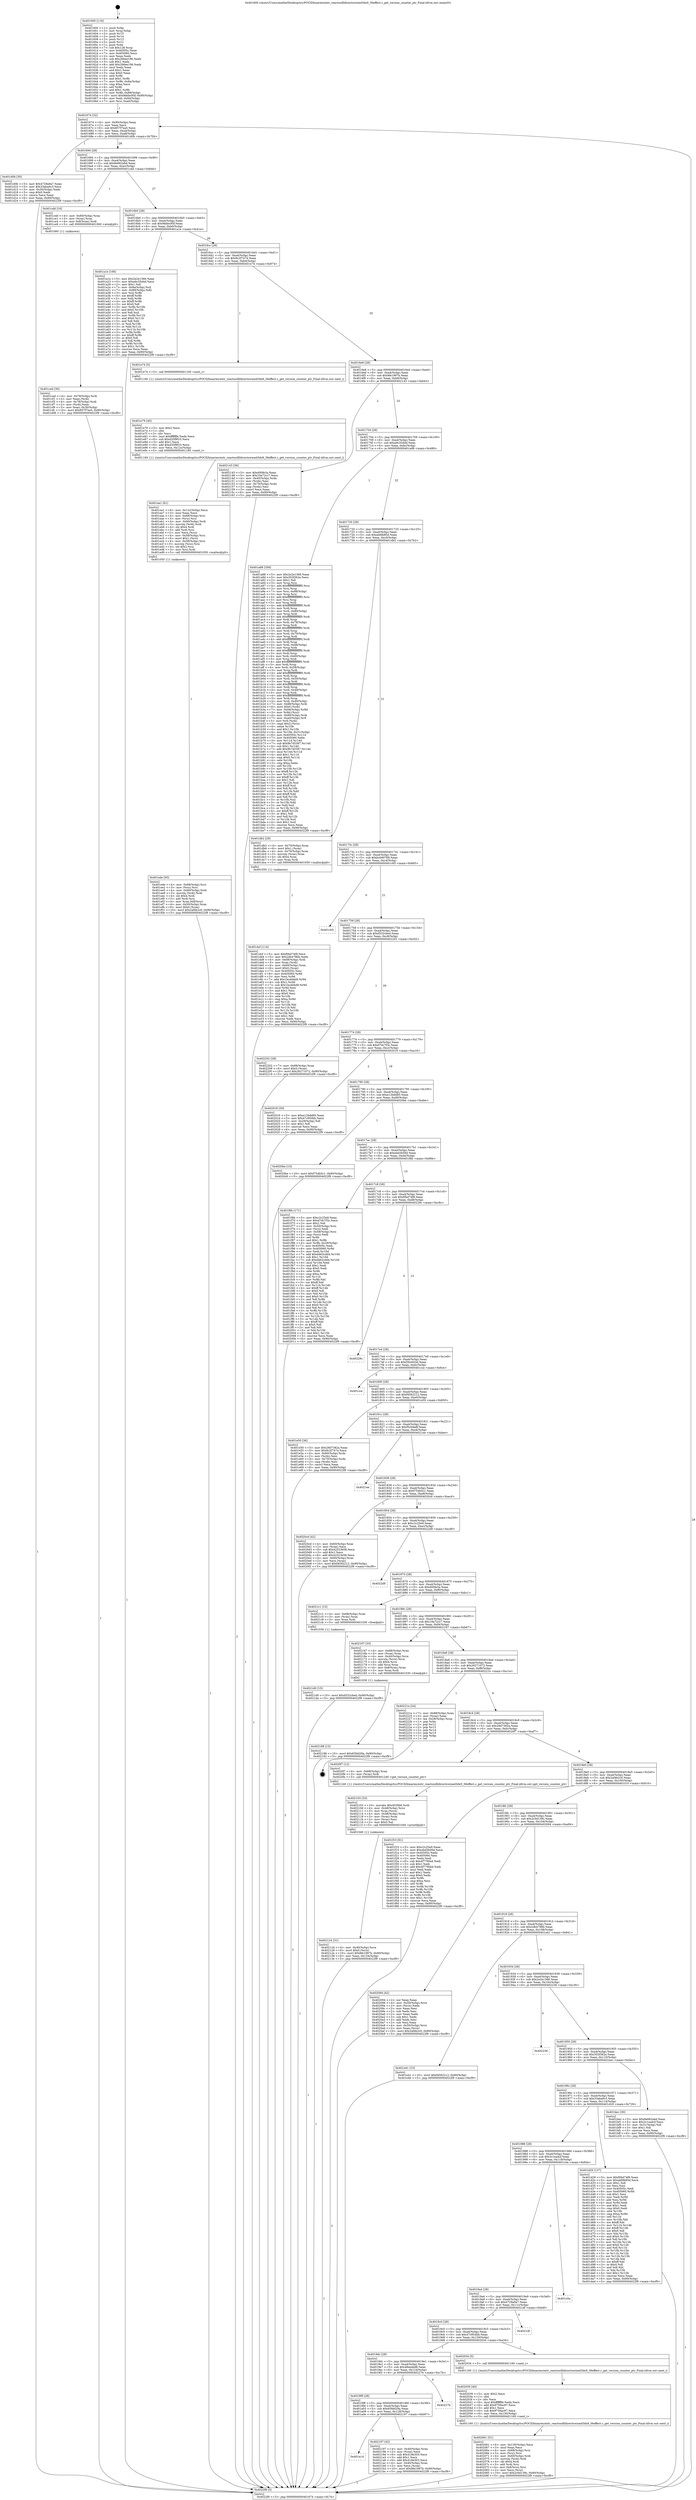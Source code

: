 digraph "0x401600" {
  label = "0x401600 (/mnt/c/Users/mathe/Desktop/tcc/POCII/binaries/extr_reactosdlldirectxwined3dx9_36effect.c_get_version_counter_ptr_Final-ollvm.out::main(0))"
  labelloc = "t"
  node[shape=record]

  Entry [label="",width=0.3,height=0.3,shape=circle,fillcolor=black,style=filled]
  "0x401674" [label="{
     0x401674 [32]\l
     | [instrs]\l
     &nbsp;&nbsp;0x401674 \<+6\>: mov -0x90(%rbp),%eax\l
     &nbsp;&nbsp;0x40167a \<+2\>: mov %eax,%ecx\l
     &nbsp;&nbsp;0x40167c \<+6\>: sub $0x857f7ea5,%ecx\l
     &nbsp;&nbsp;0x401682 \<+6\>: mov %eax,-0xa4(%rbp)\l
     &nbsp;&nbsp;0x401688 \<+6\>: mov %ecx,-0xa8(%rbp)\l
     &nbsp;&nbsp;0x40168e \<+6\>: je 0000000000401d0b \<main+0x70b\>\l
  }"]
  "0x401d0b" [label="{
     0x401d0b [30]\l
     | [instrs]\l
     &nbsp;&nbsp;0x401d0b \<+5\>: mov $0x4729a9a7,%eax\l
     &nbsp;&nbsp;0x401d10 \<+5\>: mov $0x33aba0c3,%ecx\l
     &nbsp;&nbsp;0x401d15 \<+3\>: mov -0x30(%rbp),%edx\l
     &nbsp;&nbsp;0x401d18 \<+3\>: cmp $0x0,%edx\l
     &nbsp;&nbsp;0x401d1b \<+3\>: cmove %ecx,%eax\l
     &nbsp;&nbsp;0x401d1e \<+6\>: mov %eax,-0x90(%rbp)\l
     &nbsp;&nbsp;0x401d24 \<+5\>: jmp 00000000004022f9 \<main+0xcf9\>\l
  }"]
  "0x401694" [label="{
     0x401694 [28]\l
     | [instrs]\l
     &nbsp;&nbsp;0x401694 \<+5\>: jmp 0000000000401699 \<main+0x99\>\l
     &nbsp;&nbsp;0x401699 \<+6\>: mov -0xa4(%rbp),%eax\l
     &nbsp;&nbsp;0x40169f \<+5\>: sub $0x8e662abd,%eax\l
     &nbsp;&nbsp;0x4016a4 \<+6\>: mov %eax,-0xac(%rbp)\l
     &nbsp;&nbsp;0x4016aa \<+6\>: je 0000000000401cdd \<main+0x6dd\>\l
  }"]
  Exit [label="",width=0.3,height=0.3,shape=circle,fillcolor=black,style=filled,peripheries=2]
  "0x401cdd" [label="{
     0x401cdd [16]\l
     | [instrs]\l
     &nbsp;&nbsp;0x401cdd \<+4\>: mov -0x80(%rbp),%rax\l
     &nbsp;&nbsp;0x401ce1 \<+3\>: mov (%rax),%rax\l
     &nbsp;&nbsp;0x401ce4 \<+4\>: mov 0x8(%rax),%rdi\l
     &nbsp;&nbsp;0x401ce8 \<+5\>: call 0000000000401060 \<atoi@plt\>\l
     | [calls]\l
     &nbsp;&nbsp;0x401060 \{1\} (unknown)\l
  }"]
  "0x4016b0" [label="{
     0x4016b0 [28]\l
     | [instrs]\l
     &nbsp;&nbsp;0x4016b0 \<+5\>: jmp 00000000004016b5 \<main+0xb5\>\l
     &nbsp;&nbsp;0x4016b5 \<+6\>: mov -0xa4(%rbp),%eax\l
     &nbsp;&nbsp;0x4016bb \<+5\>: sub $0x9bbbc95f,%eax\l
     &nbsp;&nbsp;0x4016c0 \<+6\>: mov %eax,-0xb0(%rbp)\l
     &nbsp;&nbsp;0x4016c6 \<+6\>: je 0000000000401a1e \<main+0x41e\>\l
  }"]
  "0x4021d0" [label="{
     0x4021d0 [15]\l
     | [instrs]\l
     &nbsp;&nbsp;0x4021d0 \<+10\>: movl $0xd532cbe4,-0x90(%rbp)\l
     &nbsp;&nbsp;0x4021da \<+5\>: jmp 00000000004022f9 \<main+0xcf9\>\l
  }"]
  "0x401a1e" [label="{
     0x401a1e [106]\l
     | [instrs]\l
     &nbsp;&nbsp;0x401a1e \<+5\>: mov $0x2e2e1366,%eax\l
     &nbsp;&nbsp;0x401a23 \<+5\>: mov $0xa9c35d4d,%ecx\l
     &nbsp;&nbsp;0x401a28 \<+2\>: mov $0x1,%dl\l
     &nbsp;&nbsp;0x401a2a \<+7\>: mov -0x8a(%rbp),%sil\l
     &nbsp;&nbsp;0x401a31 \<+7\>: mov -0x89(%rbp),%dil\l
     &nbsp;&nbsp;0x401a38 \<+3\>: mov %sil,%r8b\l
     &nbsp;&nbsp;0x401a3b \<+4\>: xor $0xff,%r8b\l
     &nbsp;&nbsp;0x401a3f \<+3\>: mov %dil,%r9b\l
     &nbsp;&nbsp;0x401a42 \<+4\>: xor $0xff,%r9b\l
     &nbsp;&nbsp;0x401a46 \<+3\>: xor $0x0,%dl\l
     &nbsp;&nbsp;0x401a49 \<+3\>: mov %r8b,%r10b\l
     &nbsp;&nbsp;0x401a4c \<+4\>: and $0x0,%r10b\l
     &nbsp;&nbsp;0x401a50 \<+3\>: and %dl,%sil\l
     &nbsp;&nbsp;0x401a53 \<+3\>: mov %r9b,%r11b\l
     &nbsp;&nbsp;0x401a56 \<+4\>: and $0x0,%r11b\l
     &nbsp;&nbsp;0x401a5a \<+3\>: and %dl,%dil\l
     &nbsp;&nbsp;0x401a5d \<+3\>: or %sil,%r10b\l
     &nbsp;&nbsp;0x401a60 \<+3\>: or %dil,%r11b\l
     &nbsp;&nbsp;0x401a63 \<+3\>: xor %r11b,%r10b\l
     &nbsp;&nbsp;0x401a66 \<+3\>: or %r9b,%r8b\l
     &nbsp;&nbsp;0x401a69 \<+4\>: xor $0xff,%r8b\l
     &nbsp;&nbsp;0x401a6d \<+3\>: or $0x0,%dl\l
     &nbsp;&nbsp;0x401a70 \<+3\>: and %dl,%r8b\l
     &nbsp;&nbsp;0x401a73 \<+3\>: or %r8b,%r10b\l
     &nbsp;&nbsp;0x401a76 \<+4\>: test $0x1,%r10b\l
     &nbsp;&nbsp;0x401a7a \<+3\>: cmovne %ecx,%eax\l
     &nbsp;&nbsp;0x401a7d \<+6\>: mov %eax,-0x90(%rbp)\l
     &nbsp;&nbsp;0x401a83 \<+5\>: jmp 00000000004022f9 \<main+0xcf9\>\l
  }"]
  "0x4016cc" [label="{
     0x4016cc [28]\l
     | [instrs]\l
     &nbsp;&nbsp;0x4016cc \<+5\>: jmp 00000000004016d1 \<main+0xd1\>\l
     &nbsp;&nbsp;0x4016d1 \<+6\>: mov -0xa4(%rbp),%eax\l
     &nbsp;&nbsp;0x4016d7 \<+5\>: sub $0x9c2f7474,%eax\l
     &nbsp;&nbsp;0x4016dc \<+6\>: mov %eax,-0xb4(%rbp)\l
     &nbsp;&nbsp;0x4016e2 \<+6\>: je 0000000000401e74 \<main+0x874\>\l
  }"]
  "0x4022f9" [label="{
     0x4022f9 [5]\l
     | [instrs]\l
     &nbsp;&nbsp;0x4022f9 \<+5\>: jmp 0000000000401674 \<main+0x74\>\l
  }"]
  "0x401600" [label="{
     0x401600 [116]\l
     | [instrs]\l
     &nbsp;&nbsp;0x401600 \<+1\>: push %rbp\l
     &nbsp;&nbsp;0x401601 \<+3\>: mov %rsp,%rbp\l
     &nbsp;&nbsp;0x401604 \<+2\>: push %r15\l
     &nbsp;&nbsp;0x401606 \<+2\>: push %r14\l
     &nbsp;&nbsp;0x401608 \<+2\>: push %r13\l
     &nbsp;&nbsp;0x40160a \<+2\>: push %r12\l
     &nbsp;&nbsp;0x40160c \<+1\>: push %rbx\l
     &nbsp;&nbsp;0x40160d \<+7\>: sub $0x128,%rsp\l
     &nbsp;&nbsp;0x401614 \<+7\>: mov 0x40505c,%eax\l
     &nbsp;&nbsp;0x40161b \<+7\>: mov 0x405060,%ecx\l
     &nbsp;&nbsp;0x401622 \<+2\>: mov %eax,%edx\l
     &nbsp;&nbsp;0x401624 \<+6\>: sub $0x266ee196,%edx\l
     &nbsp;&nbsp;0x40162a \<+3\>: sub $0x1,%edx\l
     &nbsp;&nbsp;0x40162d \<+6\>: add $0x266ee196,%edx\l
     &nbsp;&nbsp;0x401633 \<+3\>: imul %edx,%eax\l
     &nbsp;&nbsp;0x401636 \<+3\>: and $0x1,%eax\l
     &nbsp;&nbsp;0x401639 \<+3\>: cmp $0x0,%eax\l
     &nbsp;&nbsp;0x40163c \<+4\>: sete %r8b\l
     &nbsp;&nbsp;0x401640 \<+4\>: and $0x1,%r8b\l
     &nbsp;&nbsp;0x401644 \<+7\>: mov %r8b,-0x8a(%rbp)\l
     &nbsp;&nbsp;0x40164b \<+3\>: cmp $0xa,%ecx\l
     &nbsp;&nbsp;0x40164e \<+4\>: setl %r8b\l
     &nbsp;&nbsp;0x401652 \<+4\>: and $0x1,%r8b\l
     &nbsp;&nbsp;0x401656 \<+7\>: mov %r8b,-0x89(%rbp)\l
     &nbsp;&nbsp;0x40165d \<+10\>: movl $0x9bbbc95f,-0x90(%rbp)\l
     &nbsp;&nbsp;0x401667 \<+6\>: mov %edi,-0x94(%rbp)\l
     &nbsp;&nbsp;0x40166d \<+7\>: mov %rsi,-0xa0(%rbp)\l
  }"]
  "0x401a14" [label="{
     0x401a14\l
  }", style=dashed]
  "0x401e74" [label="{
     0x401e74 [5]\l
     | [instrs]\l
     &nbsp;&nbsp;0x401e74 \<+5\>: call 0000000000401160 \<next_i\>\l
     | [calls]\l
     &nbsp;&nbsp;0x401160 \{1\} (/mnt/c/Users/mathe/Desktop/tcc/POCII/binaries/extr_reactosdlldirectxwined3dx9_36effect.c_get_version_counter_ptr_Final-ollvm.out::next_i)\l
  }"]
  "0x4016e8" [label="{
     0x4016e8 [28]\l
     | [instrs]\l
     &nbsp;&nbsp;0x4016e8 \<+5\>: jmp 00000000004016ed \<main+0xed\>\l
     &nbsp;&nbsp;0x4016ed \<+6\>: mov -0xa4(%rbp),%eax\l
     &nbsp;&nbsp;0x4016f3 \<+5\>: sub $0x9fe1997b,%eax\l
     &nbsp;&nbsp;0x4016f8 \<+6\>: mov %eax,-0xb8(%rbp)\l
     &nbsp;&nbsp;0x4016fe \<+6\>: je 0000000000402143 \<main+0xb43\>\l
  }"]
  "0x402197" [label="{
     0x402197 [42]\l
     | [instrs]\l
     &nbsp;&nbsp;0x402197 \<+4\>: mov -0x40(%rbp),%rax\l
     &nbsp;&nbsp;0x40219b \<+2\>: mov (%rax),%ecx\l
     &nbsp;&nbsp;0x40219d \<+6\>: sub $0x418e303,%ecx\l
     &nbsp;&nbsp;0x4021a3 \<+3\>: add $0x1,%ecx\l
     &nbsp;&nbsp;0x4021a6 \<+6\>: add $0x418e303,%ecx\l
     &nbsp;&nbsp;0x4021ac \<+4\>: mov -0x40(%rbp),%rax\l
     &nbsp;&nbsp;0x4021b0 \<+2\>: mov %ecx,(%rax)\l
     &nbsp;&nbsp;0x4021b2 \<+10\>: movl $0x9fe1997b,-0x90(%rbp)\l
     &nbsp;&nbsp;0x4021bc \<+5\>: jmp 00000000004022f9 \<main+0xcf9\>\l
  }"]
  "0x402143" [label="{
     0x402143 [36]\l
     | [instrs]\l
     &nbsp;&nbsp;0x402143 \<+5\>: mov $0xd00fe3a,%eax\l
     &nbsp;&nbsp;0x402148 \<+5\>: mov $0x19a72cc7,%ecx\l
     &nbsp;&nbsp;0x40214d \<+4\>: mov -0x40(%rbp),%rdx\l
     &nbsp;&nbsp;0x402151 \<+2\>: mov (%rdx),%esi\l
     &nbsp;&nbsp;0x402153 \<+4\>: mov -0x70(%rbp),%rdx\l
     &nbsp;&nbsp;0x402157 \<+2\>: cmp (%rdx),%esi\l
     &nbsp;&nbsp;0x402159 \<+3\>: cmovl %ecx,%eax\l
     &nbsp;&nbsp;0x40215c \<+6\>: mov %eax,-0x90(%rbp)\l
     &nbsp;&nbsp;0x402162 \<+5\>: jmp 00000000004022f9 \<main+0xcf9\>\l
  }"]
  "0x401704" [label="{
     0x401704 [28]\l
     | [instrs]\l
     &nbsp;&nbsp;0x401704 \<+5\>: jmp 0000000000401709 \<main+0x109\>\l
     &nbsp;&nbsp;0x401709 \<+6\>: mov -0xa4(%rbp),%eax\l
     &nbsp;&nbsp;0x40170f \<+5\>: sub $0xa9c35d4d,%eax\l
     &nbsp;&nbsp;0x401714 \<+6\>: mov %eax,-0xbc(%rbp)\l
     &nbsp;&nbsp;0x40171a \<+6\>: je 0000000000401a88 \<main+0x488\>\l
  }"]
  "0x4019f8" [label="{
     0x4019f8 [28]\l
     | [instrs]\l
     &nbsp;&nbsp;0x4019f8 \<+5\>: jmp 00000000004019fd \<main+0x3fd\>\l
     &nbsp;&nbsp;0x4019fd \<+6\>: mov -0xa4(%rbp),%eax\l
     &nbsp;&nbsp;0x401a03 \<+5\>: sub $0x65fdd29a,%eax\l
     &nbsp;&nbsp;0x401a08 \<+6\>: mov %eax,-0x128(%rbp)\l
     &nbsp;&nbsp;0x401a0e \<+6\>: je 0000000000402197 \<main+0xb97\>\l
  }"]
  "0x401a88" [label="{
     0x401a88 [356]\l
     | [instrs]\l
     &nbsp;&nbsp;0x401a88 \<+5\>: mov $0x2e2e1366,%eax\l
     &nbsp;&nbsp;0x401a8d \<+5\>: mov $0x302f362e,%ecx\l
     &nbsp;&nbsp;0x401a92 \<+2\>: mov $0x1,%dl\l
     &nbsp;&nbsp;0x401a94 \<+3\>: mov %rsp,%rsi\l
     &nbsp;&nbsp;0x401a97 \<+4\>: add $0xfffffffffffffff0,%rsi\l
     &nbsp;&nbsp;0x401a9b \<+3\>: mov %rsi,%rsp\l
     &nbsp;&nbsp;0x401a9e \<+7\>: mov %rsi,-0x88(%rbp)\l
     &nbsp;&nbsp;0x401aa5 \<+3\>: mov %rsp,%rsi\l
     &nbsp;&nbsp;0x401aa8 \<+4\>: add $0xfffffffffffffff0,%rsi\l
     &nbsp;&nbsp;0x401aac \<+3\>: mov %rsi,%rsp\l
     &nbsp;&nbsp;0x401aaf \<+3\>: mov %rsp,%rdi\l
     &nbsp;&nbsp;0x401ab2 \<+4\>: add $0xfffffffffffffff0,%rdi\l
     &nbsp;&nbsp;0x401ab6 \<+3\>: mov %rdi,%rsp\l
     &nbsp;&nbsp;0x401ab9 \<+4\>: mov %rdi,-0x80(%rbp)\l
     &nbsp;&nbsp;0x401abd \<+3\>: mov %rsp,%rdi\l
     &nbsp;&nbsp;0x401ac0 \<+4\>: add $0xfffffffffffffff0,%rdi\l
     &nbsp;&nbsp;0x401ac4 \<+3\>: mov %rdi,%rsp\l
     &nbsp;&nbsp;0x401ac7 \<+4\>: mov %rdi,-0x78(%rbp)\l
     &nbsp;&nbsp;0x401acb \<+3\>: mov %rsp,%rdi\l
     &nbsp;&nbsp;0x401ace \<+4\>: add $0xfffffffffffffff0,%rdi\l
     &nbsp;&nbsp;0x401ad2 \<+3\>: mov %rdi,%rsp\l
     &nbsp;&nbsp;0x401ad5 \<+4\>: mov %rdi,-0x70(%rbp)\l
     &nbsp;&nbsp;0x401ad9 \<+3\>: mov %rsp,%rdi\l
     &nbsp;&nbsp;0x401adc \<+4\>: add $0xfffffffffffffff0,%rdi\l
     &nbsp;&nbsp;0x401ae0 \<+3\>: mov %rdi,%rsp\l
     &nbsp;&nbsp;0x401ae3 \<+4\>: mov %rdi,-0x68(%rbp)\l
     &nbsp;&nbsp;0x401ae7 \<+3\>: mov %rsp,%rdi\l
     &nbsp;&nbsp;0x401aea \<+4\>: add $0xfffffffffffffff0,%rdi\l
     &nbsp;&nbsp;0x401aee \<+3\>: mov %rdi,%rsp\l
     &nbsp;&nbsp;0x401af1 \<+4\>: mov %rdi,-0x60(%rbp)\l
     &nbsp;&nbsp;0x401af5 \<+3\>: mov %rsp,%rdi\l
     &nbsp;&nbsp;0x401af8 \<+4\>: add $0xfffffffffffffff0,%rdi\l
     &nbsp;&nbsp;0x401afc \<+3\>: mov %rdi,%rsp\l
     &nbsp;&nbsp;0x401aff \<+4\>: mov %rdi,-0x58(%rbp)\l
     &nbsp;&nbsp;0x401b03 \<+3\>: mov %rsp,%rdi\l
     &nbsp;&nbsp;0x401b06 \<+4\>: add $0xfffffffffffffff0,%rdi\l
     &nbsp;&nbsp;0x401b0a \<+3\>: mov %rdi,%rsp\l
     &nbsp;&nbsp;0x401b0d \<+4\>: mov %rdi,-0x50(%rbp)\l
     &nbsp;&nbsp;0x401b11 \<+3\>: mov %rsp,%rdi\l
     &nbsp;&nbsp;0x401b14 \<+4\>: add $0xfffffffffffffff0,%rdi\l
     &nbsp;&nbsp;0x401b18 \<+3\>: mov %rdi,%rsp\l
     &nbsp;&nbsp;0x401b1b \<+4\>: mov %rdi,-0x48(%rbp)\l
     &nbsp;&nbsp;0x401b1f \<+3\>: mov %rsp,%rdi\l
     &nbsp;&nbsp;0x401b22 \<+4\>: add $0xfffffffffffffff0,%rdi\l
     &nbsp;&nbsp;0x401b26 \<+3\>: mov %rdi,%rsp\l
     &nbsp;&nbsp;0x401b29 \<+4\>: mov %rdi,-0x40(%rbp)\l
     &nbsp;&nbsp;0x401b2d \<+7\>: mov -0x88(%rbp),%rdi\l
     &nbsp;&nbsp;0x401b34 \<+6\>: movl $0x0,(%rdi)\l
     &nbsp;&nbsp;0x401b3a \<+7\>: mov -0x94(%rbp),%r8d\l
     &nbsp;&nbsp;0x401b41 \<+3\>: mov %r8d,(%rsi)\l
     &nbsp;&nbsp;0x401b44 \<+4\>: mov -0x80(%rbp),%rdi\l
     &nbsp;&nbsp;0x401b48 \<+7\>: mov -0xa0(%rbp),%r9\l
     &nbsp;&nbsp;0x401b4f \<+3\>: mov %r9,(%rdi)\l
     &nbsp;&nbsp;0x401b52 \<+3\>: cmpl $0x2,(%rsi)\l
     &nbsp;&nbsp;0x401b55 \<+4\>: setne %r10b\l
     &nbsp;&nbsp;0x401b59 \<+4\>: and $0x1,%r10b\l
     &nbsp;&nbsp;0x401b5d \<+4\>: mov %r10b,-0x31(%rbp)\l
     &nbsp;&nbsp;0x401b61 \<+8\>: mov 0x40505c,%r11d\l
     &nbsp;&nbsp;0x401b69 \<+7\>: mov 0x405060,%ebx\l
     &nbsp;&nbsp;0x401b70 \<+3\>: mov %r11d,%r14d\l
     &nbsp;&nbsp;0x401b73 \<+7\>: sub $0x9b7d5387,%r14d\l
     &nbsp;&nbsp;0x401b7a \<+4\>: sub $0x1,%r14d\l
     &nbsp;&nbsp;0x401b7e \<+7\>: add $0x9b7d5387,%r14d\l
     &nbsp;&nbsp;0x401b85 \<+4\>: imul %r14d,%r11d\l
     &nbsp;&nbsp;0x401b89 \<+4\>: and $0x1,%r11d\l
     &nbsp;&nbsp;0x401b8d \<+4\>: cmp $0x0,%r11d\l
     &nbsp;&nbsp;0x401b91 \<+4\>: sete %r10b\l
     &nbsp;&nbsp;0x401b95 \<+3\>: cmp $0xa,%ebx\l
     &nbsp;&nbsp;0x401b98 \<+4\>: setl %r15b\l
     &nbsp;&nbsp;0x401b9c \<+3\>: mov %r10b,%r12b\l
     &nbsp;&nbsp;0x401b9f \<+4\>: xor $0xff,%r12b\l
     &nbsp;&nbsp;0x401ba3 \<+3\>: mov %r15b,%r13b\l
     &nbsp;&nbsp;0x401ba6 \<+4\>: xor $0xff,%r13b\l
     &nbsp;&nbsp;0x401baa \<+3\>: xor $0x1,%dl\l
     &nbsp;&nbsp;0x401bad \<+3\>: mov %r12b,%sil\l
     &nbsp;&nbsp;0x401bb0 \<+4\>: and $0xff,%sil\l
     &nbsp;&nbsp;0x401bb4 \<+3\>: and %dl,%r10b\l
     &nbsp;&nbsp;0x401bb7 \<+3\>: mov %r13b,%dil\l
     &nbsp;&nbsp;0x401bba \<+4\>: and $0xff,%dil\l
     &nbsp;&nbsp;0x401bbe \<+3\>: and %dl,%r15b\l
     &nbsp;&nbsp;0x401bc1 \<+3\>: or %r10b,%sil\l
     &nbsp;&nbsp;0x401bc4 \<+3\>: or %r15b,%dil\l
     &nbsp;&nbsp;0x401bc7 \<+3\>: xor %dil,%sil\l
     &nbsp;&nbsp;0x401bca \<+3\>: or %r13b,%r12b\l
     &nbsp;&nbsp;0x401bcd \<+4\>: xor $0xff,%r12b\l
     &nbsp;&nbsp;0x401bd1 \<+3\>: or $0x1,%dl\l
     &nbsp;&nbsp;0x401bd4 \<+3\>: and %dl,%r12b\l
     &nbsp;&nbsp;0x401bd7 \<+3\>: or %r12b,%sil\l
     &nbsp;&nbsp;0x401bda \<+4\>: test $0x1,%sil\l
     &nbsp;&nbsp;0x401bde \<+3\>: cmovne %ecx,%eax\l
     &nbsp;&nbsp;0x401be1 \<+6\>: mov %eax,-0x90(%rbp)\l
     &nbsp;&nbsp;0x401be7 \<+5\>: jmp 00000000004022f9 \<main+0xcf9\>\l
  }"]
  "0x401720" [label="{
     0x401720 [28]\l
     | [instrs]\l
     &nbsp;&nbsp;0x401720 \<+5\>: jmp 0000000000401725 \<main+0x125\>\l
     &nbsp;&nbsp;0x401725 \<+6\>: mov -0xa4(%rbp),%eax\l
     &nbsp;&nbsp;0x40172b \<+5\>: sub $0xabfdb85d,%eax\l
     &nbsp;&nbsp;0x401730 \<+6\>: mov %eax,-0xc0(%rbp)\l
     &nbsp;&nbsp;0x401736 \<+6\>: je 0000000000401db2 \<main+0x7b2\>\l
  }"]
  "0x40227b" [label="{
     0x40227b\l
  }", style=dashed]
  "0x402188" [label="{
     0x402188 [15]\l
     | [instrs]\l
     &nbsp;&nbsp;0x402188 \<+10\>: movl $0x65fdd29a,-0x90(%rbp)\l
     &nbsp;&nbsp;0x402192 \<+5\>: jmp 00000000004022f9 \<main+0xcf9\>\l
  }"]
  "0x401db2" [label="{
     0x401db2 [29]\l
     | [instrs]\l
     &nbsp;&nbsp;0x401db2 \<+4\>: mov -0x70(%rbp),%rax\l
     &nbsp;&nbsp;0x401db6 \<+6\>: movl $0x1,(%rax)\l
     &nbsp;&nbsp;0x401dbc \<+4\>: mov -0x70(%rbp),%rax\l
     &nbsp;&nbsp;0x401dc0 \<+3\>: movslq (%rax),%rax\l
     &nbsp;&nbsp;0x401dc3 \<+4\>: shl $0x4,%rax\l
     &nbsp;&nbsp;0x401dc7 \<+3\>: mov %rax,%rdi\l
     &nbsp;&nbsp;0x401dca \<+5\>: call 0000000000401050 \<malloc@plt\>\l
     | [calls]\l
     &nbsp;&nbsp;0x401050 \{1\} (unknown)\l
  }"]
  "0x40173c" [label="{
     0x40173c [28]\l
     | [instrs]\l
     &nbsp;&nbsp;0x40173c \<+5\>: jmp 0000000000401741 \<main+0x141\>\l
     &nbsp;&nbsp;0x401741 \<+6\>: mov -0xa4(%rbp),%eax\l
     &nbsp;&nbsp;0x401747 \<+5\>: sub $0xbcb90768,%eax\l
     &nbsp;&nbsp;0x40174c \<+6\>: mov %eax,-0xc4(%rbp)\l
     &nbsp;&nbsp;0x401752 \<+6\>: je 0000000000401c65 \<main+0x665\>\l
  }"]
  "0x402124" [label="{
     0x402124 [31]\l
     | [instrs]\l
     &nbsp;&nbsp;0x402124 \<+4\>: mov -0x40(%rbp),%rcx\l
     &nbsp;&nbsp;0x402128 \<+6\>: movl $0x0,(%rcx)\l
     &nbsp;&nbsp;0x40212e \<+10\>: movl $0x9fe1997b,-0x90(%rbp)\l
     &nbsp;&nbsp;0x402138 \<+6\>: mov %eax,-0x134(%rbp)\l
     &nbsp;&nbsp;0x40213e \<+5\>: jmp 00000000004022f9 \<main+0xcf9\>\l
  }"]
  "0x401c65" [label="{
     0x401c65\l
  }", style=dashed]
  "0x401758" [label="{
     0x401758 [28]\l
     | [instrs]\l
     &nbsp;&nbsp;0x401758 \<+5\>: jmp 000000000040175d \<main+0x15d\>\l
     &nbsp;&nbsp;0x40175d \<+6\>: mov -0xa4(%rbp),%eax\l
     &nbsp;&nbsp;0x401763 \<+5\>: sub $0xd532cbe4,%eax\l
     &nbsp;&nbsp;0x401768 \<+6\>: mov %eax,-0xc8(%rbp)\l
     &nbsp;&nbsp;0x40176e \<+6\>: je 0000000000402202 \<main+0xc02\>\l
  }"]
  "0x402103" [label="{
     0x402103 [33]\l
     | [instrs]\l
     &nbsp;&nbsp;0x402103 \<+10\>: movabs $0x4030b6,%rdi\l
     &nbsp;&nbsp;0x40210d \<+4\>: mov -0x48(%rbp),%rcx\l
     &nbsp;&nbsp;0x402111 \<+3\>: mov %rax,(%rcx)\l
     &nbsp;&nbsp;0x402114 \<+4\>: mov -0x48(%rbp),%rax\l
     &nbsp;&nbsp;0x402118 \<+3\>: mov (%rax),%rax\l
     &nbsp;&nbsp;0x40211b \<+2\>: mov (%rax),%esi\l
     &nbsp;&nbsp;0x40211d \<+2\>: mov $0x0,%al\l
     &nbsp;&nbsp;0x40211f \<+5\>: call 0000000000401040 \<printf@plt\>\l
     | [calls]\l
     &nbsp;&nbsp;0x401040 \{1\} (unknown)\l
  }"]
  "0x402202" [label="{
     0x402202 [28]\l
     | [instrs]\l
     &nbsp;&nbsp;0x402202 \<+7\>: mov -0x88(%rbp),%rax\l
     &nbsp;&nbsp;0x402209 \<+6\>: movl $0x0,(%rax)\l
     &nbsp;&nbsp;0x40220f \<+10\>: movl $0x26271072,-0x90(%rbp)\l
     &nbsp;&nbsp;0x402219 \<+5\>: jmp 00000000004022f9 \<main+0xcf9\>\l
  }"]
  "0x401774" [label="{
     0x401774 [28]\l
     | [instrs]\l
     &nbsp;&nbsp;0x401774 \<+5\>: jmp 0000000000401779 \<main+0x179\>\l
     &nbsp;&nbsp;0x401779 \<+6\>: mov -0xa4(%rbp),%eax\l
     &nbsp;&nbsp;0x40177f \<+5\>: sub $0xd7dc7f3c,%eax\l
     &nbsp;&nbsp;0x401784 \<+6\>: mov %eax,-0xcc(%rbp)\l
     &nbsp;&nbsp;0x40178a \<+6\>: je 0000000000402016 \<main+0xa16\>\l
  }"]
  "0x402061" [label="{
     0x402061 [51]\l
     | [instrs]\l
     &nbsp;&nbsp;0x402061 \<+6\>: mov -0x130(%rbp),%ecx\l
     &nbsp;&nbsp;0x402067 \<+3\>: imul %eax,%ecx\l
     &nbsp;&nbsp;0x40206a \<+4\>: mov -0x68(%rbp),%rsi\l
     &nbsp;&nbsp;0x40206e \<+3\>: mov (%rsi),%rsi\l
     &nbsp;&nbsp;0x402071 \<+4\>: mov -0x60(%rbp),%rdi\l
     &nbsp;&nbsp;0x402075 \<+3\>: movslq (%rdi),%rdi\l
     &nbsp;&nbsp;0x402078 \<+4\>: shl $0x4,%rdi\l
     &nbsp;&nbsp;0x40207c \<+3\>: add %rdi,%rsi\l
     &nbsp;&nbsp;0x40207f \<+4\>: mov 0x8(%rsi),%rsi\l
     &nbsp;&nbsp;0x402083 \<+2\>: mov %ecx,(%rsi)\l
     &nbsp;&nbsp;0x402085 \<+10\>: movl $0x2c0d139c,-0x90(%rbp)\l
     &nbsp;&nbsp;0x40208f \<+5\>: jmp 00000000004022f9 \<main+0xcf9\>\l
  }"]
  "0x402016" [label="{
     0x402016 [30]\l
     | [instrs]\l
     &nbsp;&nbsp;0x402016 \<+5\>: mov $0xe12bdd85,%eax\l
     &nbsp;&nbsp;0x40201b \<+5\>: mov $0x47c954bb,%ecx\l
     &nbsp;&nbsp;0x402020 \<+3\>: mov -0x29(%rbp),%dl\l
     &nbsp;&nbsp;0x402023 \<+3\>: test $0x1,%dl\l
     &nbsp;&nbsp;0x402026 \<+3\>: cmovne %ecx,%eax\l
     &nbsp;&nbsp;0x402029 \<+6\>: mov %eax,-0x90(%rbp)\l
     &nbsp;&nbsp;0x40202f \<+5\>: jmp 00000000004022f9 \<main+0xcf9\>\l
  }"]
  "0x401790" [label="{
     0x401790 [28]\l
     | [instrs]\l
     &nbsp;&nbsp;0x401790 \<+5\>: jmp 0000000000401795 \<main+0x195\>\l
     &nbsp;&nbsp;0x401795 \<+6\>: mov -0xa4(%rbp),%eax\l
     &nbsp;&nbsp;0x40179b \<+5\>: sub $0xe12bdd85,%eax\l
     &nbsp;&nbsp;0x4017a0 \<+6\>: mov %eax,-0xd0(%rbp)\l
     &nbsp;&nbsp;0x4017a6 \<+6\>: je 00000000004020be \<main+0xabe\>\l
  }"]
  "0x402039" [label="{
     0x402039 [40]\l
     | [instrs]\l
     &nbsp;&nbsp;0x402039 \<+5\>: mov $0x2,%ecx\l
     &nbsp;&nbsp;0x40203e \<+1\>: cltd\l
     &nbsp;&nbsp;0x40203f \<+2\>: idiv %ecx\l
     &nbsp;&nbsp;0x402041 \<+6\>: imul $0xfffffffe,%edx,%ecx\l
     &nbsp;&nbsp;0x402047 \<+6\>: add $0x9759ac97,%ecx\l
     &nbsp;&nbsp;0x40204d \<+3\>: add $0x1,%ecx\l
     &nbsp;&nbsp;0x402050 \<+6\>: sub $0x9759ac97,%ecx\l
     &nbsp;&nbsp;0x402056 \<+6\>: mov %ecx,-0x130(%rbp)\l
     &nbsp;&nbsp;0x40205c \<+5\>: call 0000000000401160 \<next_i\>\l
     | [calls]\l
     &nbsp;&nbsp;0x401160 \{1\} (/mnt/c/Users/mathe/Desktop/tcc/POCII/binaries/extr_reactosdlldirectxwined3dx9_36effect.c_get_version_counter_ptr_Final-ollvm.out::next_i)\l
  }"]
  "0x4020be" [label="{
     0x4020be [15]\l
     | [instrs]\l
     &nbsp;&nbsp;0x4020be \<+10\>: movl $0xf754b5c1,-0x90(%rbp)\l
     &nbsp;&nbsp;0x4020c8 \<+5\>: jmp 00000000004022f9 \<main+0xcf9\>\l
  }"]
  "0x4017ac" [label="{
     0x4017ac [28]\l
     | [instrs]\l
     &nbsp;&nbsp;0x4017ac \<+5\>: jmp 00000000004017b1 \<main+0x1b1\>\l
     &nbsp;&nbsp;0x4017b1 \<+6\>: mov -0xa4(%rbp),%eax\l
     &nbsp;&nbsp;0x4017b7 \<+5\>: sub $0xebd3b56d,%eax\l
     &nbsp;&nbsp;0x4017bc \<+6\>: mov %eax,-0xd4(%rbp)\l
     &nbsp;&nbsp;0x4017c2 \<+6\>: je 0000000000401f6b \<main+0x96b\>\l
  }"]
  "0x4019dc" [label="{
     0x4019dc [28]\l
     | [instrs]\l
     &nbsp;&nbsp;0x4019dc \<+5\>: jmp 00000000004019e1 \<main+0x3e1\>\l
     &nbsp;&nbsp;0x4019e1 \<+6\>: mov -0xa4(%rbp),%eax\l
     &nbsp;&nbsp;0x4019e7 \<+5\>: sub $0x48eeded8,%eax\l
     &nbsp;&nbsp;0x4019ec \<+6\>: mov %eax,-0x124(%rbp)\l
     &nbsp;&nbsp;0x4019f2 \<+6\>: je 000000000040227b \<main+0xc7b\>\l
  }"]
  "0x401f6b" [label="{
     0x401f6b [171]\l
     | [instrs]\l
     &nbsp;&nbsp;0x401f6b \<+5\>: mov $0xc2c25e9,%eax\l
     &nbsp;&nbsp;0x401f70 \<+5\>: mov $0xd7dc7f3c,%ecx\l
     &nbsp;&nbsp;0x401f75 \<+2\>: mov $0x1,%dl\l
     &nbsp;&nbsp;0x401f77 \<+4\>: mov -0x50(%rbp),%rsi\l
     &nbsp;&nbsp;0x401f7b \<+2\>: mov (%rsi),%edi\l
     &nbsp;&nbsp;0x401f7d \<+4\>: mov -0x58(%rbp),%rsi\l
     &nbsp;&nbsp;0x401f81 \<+2\>: cmp (%rsi),%edi\l
     &nbsp;&nbsp;0x401f83 \<+4\>: setl %r8b\l
     &nbsp;&nbsp;0x401f87 \<+4\>: and $0x1,%r8b\l
     &nbsp;&nbsp;0x401f8b \<+4\>: mov %r8b,-0x29(%rbp)\l
     &nbsp;&nbsp;0x401f8f \<+7\>: mov 0x40505c,%edi\l
     &nbsp;&nbsp;0x401f96 \<+8\>: mov 0x405060,%r9d\l
     &nbsp;&nbsp;0x401f9e \<+3\>: mov %edi,%r10d\l
     &nbsp;&nbsp;0x401fa1 \<+7\>: add $0xd462cdd4,%r10d\l
     &nbsp;&nbsp;0x401fa8 \<+4\>: sub $0x1,%r10d\l
     &nbsp;&nbsp;0x401fac \<+7\>: sub $0xd462cdd4,%r10d\l
     &nbsp;&nbsp;0x401fb3 \<+4\>: imul %r10d,%edi\l
     &nbsp;&nbsp;0x401fb7 \<+3\>: and $0x1,%edi\l
     &nbsp;&nbsp;0x401fba \<+3\>: cmp $0x0,%edi\l
     &nbsp;&nbsp;0x401fbd \<+4\>: sete %r8b\l
     &nbsp;&nbsp;0x401fc1 \<+4\>: cmp $0xa,%r9d\l
     &nbsp;&nbsp;0x401fc5 \<+4\>: setl %r11b\l
     &nbsp;&nbsp;0x401fc9 \<+3\>: mov %r8b,%bl\l
     &nbsp;&nbsp;0x401fcc \<+3\>: xor $0xff,%bl\l
     &nbsp;&nbsp;0x401fcf \<+3\>: mov %r11b,%r14b\l
     &nbsp;&nbsp;0x401fd2 \<+4\>: xor $0xff,%r14b\l
     &nbsp;&nbsp;0x401fd6 \<+3\>: xor $0x0,%dl\l
     &nbsp;&nbsp;0x401fd9 \<+3\>: mov %bl,%r15b\l
     &nbsp;&nbsp;0x401fdc \<+4\>: and $0x0,%r15b\l
     &nbsp;&nbsp;0x401fe0 \<+3\>: and %dl,%r8b\l
     &nbsp;&nbsp;0x401fe3 \<+3\>: mov %r14b,%r12b\l
     &nbsp;&nbsp;0x401fe6 \<+4\>: and $0x0,%r12b\l
     &nbsp;&nbsp;0x401fea \<+3\>: and %dl,%r11b\l
     &nbsp;&nbsp;0x401fed \<+3\>: or %r8b,%r15b\l
     &nbsp;&nbsp;0x401ff0 \<+3\>: or %r11b,%r12b\l
     &nbsp;&nbsp;0x401ff3 \<+3\>: xor %r12b,%r15b\l
     &nbsp;&nbsp;0x401ff6 \<+3\>: or %r14b,%bl\l
     &nbsp;&nbsp;0x401ff9 \<+3\>: xor $0xff,%bl\l
     &nbsp;&nbsp;0x401ffc \<+3\>: or $0x0,%dl\l
     &nbsp;&nbsp;0x401fff \<+2\>: and %dl,%bl\l
     &nbsp;&nbsp;0x402001 \<+3\>: or %bl,%r15b\l
     &nbsp;&nbsp;0x402004 \<+4\>: test $0x1,%r15b\l
     &nbsp;&nbsp;0x402008 \<+3\>: cmovne %ecx,%eax\l
     &nbsp;&nbsp;0x40200b \<+6\>: mov %eax,-0x90(%rbp)\l
     &nbsp;&nbsp;0x402011 \<+5\>: jmp 00000000004022f9 \<main+0xcf9\>\l
  }"]
  "0x4017c8" [label="{
     0x4017c8 [28]\l
     | [instrs]\l
     &nbsp;&nbsp;0x4017c8 \<+5\>: jmp 00000000004017cd \<main+0x1cd\>\l
     &nbsp;&nbsp;0x4017cd \<+6\>: mov -0xa4(%rbp),%eax\l
     &nbsp;&nbsp;0x4017d3 \<+5\>: sub $0xf0bd74f9,%eax\l
     &nbsp;&nbsp;0x4017d8 \<+6\>: mov %eax,-0xd8(%rbp)\l
     &nbsp;&nbsp;0x4017de \<+6\>: je 000000000040229c \<main+0xc9c\>\l
  }"]
  "0x402034" [label="{
     0x402034 [5]\l
     | [instrs]\l
     &nbsp;&nbsp;0x402034 \<+5\>: call 0000000000401160 \<next_i\>\l
     | [calls]\l
     &nbsp;&nbsp;0x401160 \{1\} (/mnt/c/Users/mathe/Desktop/tcc/POCII/binaries/extr_reactosdlldirectxwined3dx9_36effect.c_get_version_counter_ptr_Final-ollvm.out::next_i)\l
  }"]
  "0x40229c" [label="{
     0x40229c\l
  }", style=dashed]
  "0x4017e4" [label="{
     0x4017e4 [28]\l
     | [instrs]\l
     &nbsp;&nbsp;0x4017e4 \<+5\>: jmp 00000000004017e9 \<main+0x1e9\>\l
     &nbsp;&nbsp;0x4017e9 \<+6\>: mov -0xa4(%rbp),%eax\l
     &nbsp;&nbsp;0x4017ef \<+5\>: sub $0xf2bc643d,%eax\l
     &nbsp;&nbsp;0x4017f4 \<+6\>: mov %eax,-0xdc(%rbp)\l
     &nbsp;&nbsp;0x4017fa \<+6\>: je 0000000000401cce \<main+0x6ce\>\l
  }"]
  "0x4019c0" [label="{
     0x4019c0 [28]\l
     | [instrs]\l
     &nbsp;&nbsp;0x4019c0 \<+5\>: jmp 00000000004019c5 \<main+0x3c5\>\l
     &nbsp;&nbsp;0x4019c5 \<+6\>: mov -0xa4(%rbp),%eax\l
     &nbsp;&nbsp;0x4019cb \<+5\>: sub $0x47c954bb,%eax\l
     &nbsp;&nbsp;0x4019d0 \<+6\>: mov %eax,-0x120(%rbp)\l
     &nbsp;&nbsp;0x4019d6 \<+6\>: je 0000000000402034 \<main+0xa34\>\l
  }"]
  "0x401cce" [label="{
     0x401cce\l
  }", style=dashed]
  "0x401800" [label="{
     0x401800 [28]\l
     | [instrs]\l
     &nbsp;&nbsp;0x401800 \<+5\>: jmp 0000000000401805 \<main+0x205\>\l
     &nbsp;&nbsp;0x401805 \<+6\>: mov -0xa4(%rbp),%eax\l
     &nbsp;&nbsp;0x40180b \<+5\>: sub $0xf4592212,%eax\l
     &nbsp;&nbsp;0x401810 \<+6\>: mov %eax,-0xe0(%rbp)\l
     &nbsp;&nbsp;0x401816 \<+6\>: je 0000000000401e50 \<main+0x850\>\l
  }"]
  "0x4021df" [label="{
     0x4021df\l
  }", style=dashed]
  "0x401e50" [label="{
     0x401e50 [36]\l
     | [instrs]\l
     &nbsp;&nbsp;0x401e50 \<+5\>: mov $0x28d7382a,%eax\l
     &nbsp;&nbsp;0x401e55 \<+5\>: mov $0x9c2f7474,%ecx\l
     &nbsp;&nbsp;0x401e5a \<+4\>: mov -0x60(%rbp),%rdx\l
     &nbsp;&nbsp;0x401e5e \<+2\>: mov (%rdx),%esi\l
     &nbsp;&nbsp;0x401e60 \<+4\>: mov -0x70(%rbp),%rdx\l
     &nbsp;&nbsp;0x401e64 \<+2\>: cmp (%rdx),%esi\l
     &nbsp;&nbsp;0x401e66 \<+3\>: cmovl %ecx,%eax\l
     &nbsp;&nbsp;0x401e69 \<+6\>: mov %eax,-0x90(%rbp)\l
     &nbsp;&nbsp;0x401e6f \<+5\>: jmp 00000000004022f9 \<main+0xcf9\>\l
  }"]
  "0x40181c" [label="{
     0x40181c [28]\l
     | [instrs]\l
     &nbsp;&nbsp;0x40181c \<+5\>: jmp 0000000000401821 \<main+0x221\>\l
     &nbsp;&nbsp;0x401821 \<+6\>: mov -0xa4(%rbp),%eax\l
     &nbsp;&nbsp;0x401827 \<+5\>: sub $0xf5cb9a8f,%eax\l
     &nbsp;&nbsp;0x40182c \<+6\>: mov %eax,-0xe4(%rbp)\l
     &nbsp;&nbsp;0x401832 \<+6\>: je 00000000004021ee \<main+0xbee\>\l
  }"]
  "0x4019a4" [label="{
     0x4019a4 [28]\l
     | [instrs]\l
     &nbsp;&nbsp;0x4019a4 \<+5\>: jmp 00000000004019a9 \<main+0x3a9\>\l
     &nbsp;&nbsp;0x4019a9 \<+6\>: mov -0xa4(%rbp),%eax\l
     &nbsp;&nbsp;0x4019af \<+5\>: sub $0x4729a9a7,%eax\l
     &nbsp;&nbsp;0x4019b4 \<+6\>: mov %eax,-0x11c(%rbp)\l
     &nbsp;&nbsp;0x4019ba \<+6\>: je 00000000004021df \<main+0xbdf\>\l
  }"]
  "0x4021ee" [label="{
     0x4021ee\l
  }", style=dashed]
  "0x401838" [label="{
     0x401838 [28]\l
     | [instrs]\l
     &nbsp;&nbsp;0x401838 \<+5\>: jmp 000000000040183d \<main+0x23d\>\l
     &nbsp;&nbsp;0x40183d \<+6\>: mov -0xa4(%rbp),%eax\l
     &nbsp;&nbsp;0x401843 \<+5\>: sub $0xf754b5c1,%eax\l
     &nbsp;&nbsp;0x401848 \<+6\>: mov %eax,-0xe8(%rbp)\l
     &nbsp;&nbsp;0x40184e \<+6\>: je 00000000004020cd \<main+0xacd\>\l
  }"]
  "0x401c0a" [label="{
     0x401c0a\l
  }", style=dashed]
  "0x4020cd" [label="{
     0x4020cd [42]\l
     | [instrs]\l
     &nbsp;&nbsp;0x4020cd \<+4\>: mov -0x60(%rbp),%rax\l
     &nbsp;&nbsp;0x4020d1 \<+2\>: mov (%rax),%ecx\l
     &nbsp;&nbsp;0x4020d3 \<+6\>: sub $0x42523e58,%ecx\l
     &nbsp;&nbsp;0x4020d9 \<+3\>: add $0x1,%ecx\l
     &nbsp;&nbsp;0x4020dc \<+6\>: add $0x42523e58,%ecx\l
     &nbsp;&nbsp;0x4020e2 \<+4\>: mov -0x60(%rbp),%rax\l
     &nbsp;&nbsp;0x4020e6 \<+2\>: mov %ecx,(%rax)\l
     &nbsp;&nbsp;0x4020e8 \<+10\>: movl $0xf4592212,-0x90(%rbp)\l
     &nbsp;&nbsp;0x4020f2 \<+5\>: jmp 00000000004022f9 \<main+0xcf9\>\l
  }"]
  "0x401854" [label="{
     0x401854 [28]\l
     | [instrs]\l
     &nbsp;&nbsp;0x401854 \<+5\>: jmp 0000000000401859 \<main+0x259\>\l
     &nbsp;&nbsp;0x401859 \<+6\>: mov -0xa4(%rbp),%eax\l
     &nbsp;&nbsp;0x40185f \<+5\>: sub $0xc2c25e9,%eax\l
     &nbsp;&nbsp;0x401864 \<+6\>: mov %eax,-0xec(%rbp)\l
     &nbsp;&nbsp;0x40186a \<+6\>: je 00000000004022d9 \<main+0xcd9\>\l
  }"]
  "0x401ede" [label="{
     0x401ede [50]\l
     | [instrs]\l
     &nbsp;&nbsp;0x401ede \<+4\>: mov -0x68(%rbp),%rsi\l
     &nbsp;&nbsp;0x401ee2 \<+3\>: mov (%rsi),%rsi\l
     &nbsp;&nbsp;0x401ee5 \<+4\>: mov -0x60(%rbp),%rdi\l
     &nbsp;&nbsp;0x401ee9 \<+3\>: movslq (%rdi),%rdi\l
     &nbsp;&nbsp;0x401eec \<+4\>: shl $0x4,%rdi\l
     &nbsp;&nbsp;0x401ef0 \<+3\>: add %rdi,%rsi\l
     &nbsp;&nbsp;0x401ef3 \<+4\>: mov %rax,0x8(%rsi)\l
     &nbsp;&nbsp;0x401ef7 \<+4\>: mov -0x50(%rbp),%rax\l
     &nbsp;&nbsp;0x401efb \<+6\>: movl $0x0,(%rax)\l
     &nbsp;&nbsp;0x401f01 \<+10\>: movl $0x2af4b2c0,-0x90(%rbp)\l
     &nbsp;&nbsp;0x401f0b \<+5\>: jmp 00000000004022f9 \<main+0xcf9\>\l
  }"]
  "0x4022d9" [label="{
     0x4022d9\l
  }", style=dashed]
  "0x401870" [label="{
     0x401870 [28]\l
     | [instrs]\l
     &nbsp;&nbsp;0x401870 \<+5\>: jmp 0000000000401875 \<main+0x275\>\l
     &nbsp;&nbsp;0x401875 \<+6\>: mov -0xa4(%rbp),%eax\l
     &nbsp;&nbsp;0x40187b \<+5\>: sub $0xd00fe3a,%eax\l
     &nbsp;&nbsp;0x401880 \<+6\>: mov %eax,-0xf0(%rbp)\l
     &nbsp;&nbsp;0x401886 \<+6\>: je 00000000004021c1 \<main+0xbc1\>\l
  }"]
  "0x401ea1" [label="{
     0x401ea1 [61]\l
     | [instrs]\l
     &nbsp;&nbsp;0x401ea1 \<+6\>: mov -0x12c(%rbp),%ecx\l
     &nbsp;&nbsp;0x401ea7 \<+3\>: imul %eax,%ecx\l
     &nbsp;&nbsp;0x401eaa \<+4\>: mov -0x68(%rbp),%rsi\l
     &nbsp;&nbsp;0x401eae \<+3\>: mov (%rsi),%rsi\l
     &nbsp;&nbsp;0x401eb1 \<+4\>: mov -0x60(%rbp),%rdi\l
     &nbsp;&nbsp;0x401eb5 \<+3\>: movslq (%rdi),%rdi\l
     &nbsp;&nbsp;0x401eb8 \<+4\>: shl $0x4,%rdi\l
     &nbsp;&nbsp;0x401ebc \<+3\>: add %rdi,%rsi\l
     &nbsp;&nbsp;0x401ebf \<+2\>: mov %ecx,(%rsi)\l
     &nbsp;&nbsp;0x401ec1 \<+4\>: mov -0x58(%rbp),%rsi\l
     &nbsp;&nbsp;0x401ec5 \<+6\>: movl $0x1,(%rsi)\l
     &nbsp;&nbsp;0x401ecb \<+4\>: mov -0x58(%rbp),%rsi\l
     &nbsp;&nbsp;0x401ecf \<+3\>: movslq (%rsi),%rsi\l
     &nbsp;&nbsp;0x401ed2 \<+4\>: shl $0x2,%rsi\l
     &nbsp;&nbsp;0x401ed6 \<+3\>: mov %rsi,%rdi\l
     &nbsp;&nbsp;0x401ed9 \<+5\>: call 0000000000401050 \<malloc@plt\>\l
     | [calls]\l
     &nbsp;&nbsp;0x401050 \{1\} (unknown)\l
  }"]
  "0x4021c1" [label="{
     0x4021c1 [15]\l
     | [instrs]\l
     &nbsp;&nbsp;0x4021c1 \<+4\>: mov -0x68(%rbp),%rax\l
     &nbsp;&nbsp;0x4021c5 \<+3\>: mov (%rax),%rax\l
     &nbsp;&nbsp;0x4021c8 \<+3\>: mov %rax,%rdi\l
     &nbsp;&nbsp;0x4021cb \<+5\>: call 0000000000401030 \<free@plt\>\l
     | [calls]\l
     &nbsp;&nbsp;0x401030 \{1\} (unknown)\l
  }"]
  "0x40188c" [label="{
     0x40188c [28]\l
     | [instrs]\l
     &nbsp;&nbsp;0x40188c \<+5\>: jmp 0000000000401891 \<main+0x291\>\l
     &nbsp;&nbsp;0x401891 \<+6\>: mov -0xa4(%rbp),%eax\l
     &nbsp;&nbsp;0x401897 \<+5\>: sub $0x19a72cc7,%eax\l
     &nbsp;&nbsp;0x40189c \<+6\>: mov %eax,-0xf4(%rbp)\l
     &nbsp;&nbsp;0x4018a2 \<+6\>: je 0000000000402167 \<main+0xb67\>\l
  }"]
  "0x401e79" [label="{
     0x401e79 [40]\l
     | [instrs]\l
     &nbsp;&nbsp;0x401e79 \<+5\>: mov $0x2,%ecx\l
     &nbsp;&nbsp;0x401e7e \<+1\>: cltd\l
     &nbsp;&nbsp;0x401e7f \<+2\>: idiv %ecx\l
     &nbsp;&nbsp;0x401e81 \<+6\>: imul $0xfffffffe,%edx,%ecx\l
     &nbsp;&nbsp;0x401e87 \<+6\>: sub $0xd35f9f10,%ecx\l
     &nbsp;&nbsp;0x401e8d \<+3\>: add $0x1,%ecx\l
     &nbsp;&nbsp;0x401e90 \<+6\>: add $0xd35f9f10,%ecx\l
     &nbsp;&nbsp;0x401e96 \<+6\>: mov %ecx,-0x12c(%rbp)\l
     &nbsp;&nbsp;0x401e9c \<+5\>: call 0000000000401160 \<next_i\>\l
     | [calls]\l
     &nbsp;&nbsp;0x401160 \{1\} (/mnt/c/Users/mathe/Desktop/tcc/POCII/binaries/extr_reactosdlldirectxwined3dx9_36effect.c_get_version_counter_ptr_Final-ollvm.out::next_i)\l
  }"]
  "0x402167" [label="{
     0x402167 [33]\l
     | [instrs]\l
     &nbsp;&nbsp;0x402167 \<+4\>: mov -0x68(%rbp),%rax\l
     &nbsp;&nbsp;0x40216b \<+3\>: mov (%rax),%rax\l
     &nbsp;&nbsp;0x40216e \<+4\>: mov -0x40(%rbp),%rcx\l
     &nbsp;&nbsp;0x402172 \<+3\>: movslq (%rcx),%rcx\l
     &nbsp;&nbsp;0x402175 \<+4\>: shl $0x4,%rcx\l
     &nbsp;&nbsp;0x402179 \<+3\>: add %rcx,%rax\l
     &nbsp;&nbsp;0x40217c \<+4\>: mov 0x8(%rax),%rax\l
     &nbsp;&nbsp;0x402180 \<+3\>: mov %rax,%rdi\l
     &nbsp;&nbsp;0x402183 \<+5\>: call 0000000000401030 \<free@plt\>\l
     | [calls]\l
     &nbsp;&nbsp;0x401030 \{1\} (unknown)\l
  }"]
  "0x4018a8" [label="{
     0x4018a8 [28]\l
     | [instrs]\l
     &nbsp;&nbsp;0x4018a8 \<+5\>: jmp 00000000004018ad \<main+0x2ad\>\l
     &nbsp;&nbsp;0x4018ad \<+6\>: mov -0xa4(%rbp),%eax\l
     &nbsp;&nbsp;0x4018b3 \<+5\>: sub $0x26271072,%eax\l
     &nbsp;&nbsp;0x4018b8 \<+6\>: mov %eax,-0xf8(%rbp)\l
     &nbsp;&nbsp;0x4018be \<+6\>: je 000000000040221e \<main+0xc1e\>\l
  }"]
  "0x401dcf" [label="{
     0x401dcf [114]\l
     | [instrs]\l
     &nbsp;&nbsp;0x401dcf \<+5\>: mov $0xf0bd74f9,%ecx\l
     &nbsp;&nbsp;0x401dd4 \<+5\>: mov $0x2db4786b,%edx\l
     &nbsp;&nbsp;0x401dd9 \<+4\>: mov -0x68(%rbp),%rdi\l
     &nbsp;&nbsp;0x401ddd \<+3\>: mov %rax,(%rdi)\l
     &nbsp;&nbsp;0x401de0 \<+4\>: mov -0x60(%rbp),%rax\l
     &nbsp;&nbsp;0x401de4 \<+6\>: movl $0x0,(%rax)\l
     &nbsp;&nbsp;0x401dea \<+7\>: mov 0x40505c,%esi\l
     &nbsp;&nbsp;0x401df1 \<+8\>: mov 0x405060,%r8d\l
     &nbsp;&nbsp;0x401df9 \<+3\>: mov %esi,%r9d\l
     &nbsp;&nbsp;0x401dfc \<+7\>: add $0x1bcdd4d9,%r9d\l
     &nbsp;&nbsp;0x401e03 \<+4\>: sub $0x1,%r9d\l
     &nbsp;&nbsp;0x401e07 \<+7\>: sub $0x1bcdd4d9,%r9d\l
     &nbsp;&nbsp;0x401e0e \<+4\>: imul %r9d,%esi\l
     &nbsp;&nbsp;0x401e12 \<+3\>: and $0x1,%esi\l
     &nbsp;&nbsp;0x401e15 \<+3\>: cmp $0x0,%esi\l
     &nbsp;&nbsp;0x401e18 \<+4\>: sete %r10b\l
     &nbsp;&nbsp;0x401e1c \<+4\>: cmp $0xa,%r8d\l
     &nbsp;&nbsp;0x401e20 \<+4\>: setl %r11b\l
     &nbsp;&nbsp;0x401e24 \<+3\>: mov %r10b,%bl\l
     &nbsp;&nbsp;0x401e27 \<+3\>: and %r11b,%bl\l
     &nbsp;&nbsp;0x401e2a \<+3\>: xor %r11b,%r10b\l
     &nbsp;&nbsp;0x401e2d \<+3\>: or %r10b,%bl\l
     &nbsp;&nbsp;0x401e30 \<+3\>: test $0x1,%bl\l
     &nbsp;&nbsp;0x401e33 \<+3\>: cmovne %edx,%ecx\l
     &nbsp;&nbsp;0x401e36 \<+6\>: mov %ecx,-0x90(%rbp)\l
     &nbsp;&nbsp;0x401e3c \<+5\>: jmp 00000000004022f9 \<main+0xcf9\>\l
  }"]
  "0x40221e" [label="{
     0x40221e [24]\l
     | [instrs]\l
     &nbsp;&nbsp;0x40221e \<+7\>: mov -0x88(%rbp),%rax\l
     &nbsp;&nbsp;0x402225 \<+2\>: mov (%rax),%eax\l
     &nbsp;&nbsp;0x402227 \<+4\>: lea -0x28(%rbp),%rsp\l
     &nbsp;&nbsp;0x40222b \<+1\>: pop %rbx\l
     &nbsp;&nbsp;0x40222c \<+2\>: pop %r12\l
     &nbsp;&nbsp;0x40222e \<+2\>: pop %r13\l
     &nbsp;&nbsp;0x402230 \<+2\>: pop %r14\l
     &nbsp;&nbsp;0x402232 \<+2\>: pop %r15\l
     &nbsp;&nbsp;0x402234 \<+1\>: pop %rbp\l
     &nbsp;&nbsp;0x402235 \<+1\>: ret\l
  }"]
  "0x4018c4" [label="{
     0x4018c4 [28]\l
     | [instrs]\l
     &nbsp;&nbsp;0x4018c4 \<+5\>: jmp 00000000004018c9 \<main+0x2c9\>\l
     &nbsp;&nbsp;0x4018c9 \<+6\>: mov -0xa4(%rbp),%eax\l
     &nbsp;&nbsp;0x4018cf \<+5\>: sub $0x28d7382a,%eax\l
     &nbsp;&nbsp;0x4018d4 \<+6\>: mov %eax,-0xfc(%rbp)\l
     &nbsp;&nbsp;0x4018da \<+6\>: je 00000000004020f7 \<main+0xaf7\>\l
  }"]
  "0x401988" [label="{
     0x401988 [28]\l
     | [instrs]\l
     &nbsp;&nbsp;0x401988 \<+5\>: jmp 000000000040198d \<main+0x38d\>\l
     &nbsp;&nbsp;0x40198d \<+6\>: mov -0xa4(%rbp),%eax\l
     &nbsp;&nbsp;0x401993 \<+5\>: sub $0x3c1ea4cf,%eax\l
     &nbsp;&nbsp;0x401998 \<+6\>: mov %eax,-0x118(%rbp)\l
     &nbsp;&nbsp;0x40199e \<+6\>: je 0000000000401c0a \<main+0x60a\>\l
  }"]
  "0x4020f7" [label="{
     0x4020f7 [12]\l
     | [instrs]\l
     &nbsp;&nbsp;0x4020f7 \<+4\>: mov -0x68(%rbp),%rax\l
     &nbsp;&nbsp;0x4020fb \<+3\>: mov (%rax),%rdi\l
     &nbsp;&nbsp;0x4020fe \<+5\>: call 0000000000401240 \<get_version_counter_ptr\>\l
     | [calls]\l
     &nbsp;&nbsp;0x401240 \{1\} (/mnt/c/Users/mathe/Desktop/tcc/POCII/binaries/extr_reactosdlldirectxwined3dx9_36effect.c_get_version_counter_ptr_Final-ollvm.out::get_version_counter_ptr)\l
  }"]
  "0x4018e0" [label="{
     0x4018e0 [28]\l
     | [instrs]\l
     &nbsp;&nbsp;0x4018e0 \<+5\>: jmp 00000000004018e5 \<main+0x2e5\>\l
     &nbsp;&nbsp;0x4018e5 \<+6\>: mov -0xa4(%rbp),%eax\l
     &nbsp;&nbsp;0x4018eb \<+5\>: sub $0x2af4b2c0,%eax\l
     &nbsp;&nbsp;0x4018f0 \<+6\>: mov %eax,-0x100(%rbp)\l
     &nbsp;&nbsp;0x4018f6 \<+6\>: je 0000000000401f10 \<main+0x910\>\l
  }"]
  "0x401d29" [label="{
     0x401d29 [137]\l
     | [instrs]\l
     &nbsp;&nbsp;0x401d29 \<+5\>: mov $0xf0bd74f9,%eax\l
     &nbsp;&nbsp;0x401d2e \<+5\>: mov $0xabfdb85d,%ecx\l
     &nbsp;&nbsp;0x401d33 \<+2\>: mov $0x1,%dl\l
     &nbsp;&nbsp;0x401d35 \<+2\>: xor %esi,%esi\l
     &nbsp;&nbsp;0x401d37 \<+7\>: mov 0x40505c,%edi\l
     &nbsp;&nbsp;0x401d3e \<+8\>: mov 0x405060,%r8d\l
     &nbsp;&nbsp;0x401d46 \<+3\>: sub $0x1,%esi\l
     &nbsp;&nbsp;0x401d49 \<+3\>: mov %edi,%r9d\l
     &nbsp;&nbsp;0x401d4c \<+3\>: add %esi,%r9d\l
     &nbsp;&nbsp;0x401d4f \<+4\>: imul %r9d,%edi\l
     &nbsp;&nbsp;0x401d53 \<+3\>: and $0x1,%edi\l
     &nbsp;&nbsp;0x401d56 \<+3\>: cmp $0x0,%edi\l
     &nbsp;&nbsp;0x401d59 \<+4\>: sete %r10b\l
     &nbsp;&nbsp;0x401d5d \<+4\>: cmp $0xa,%r8d\l
     &nbsp;&nbsp;0x401d61 \<+4\>: setl %r11b\l
     &nbsp;&nbsp;0x401d65 \<+3\>: mov %r10b,%bl\l
     &nbsp;&nbsp;0x401d68 \<+3\>: xor $0xff,%bl\l
     &nbsp;&nbsp;0x401d6b \<+3\>: mov %r11b,%r14b\l
     &nbsp;&nbsp;0x401d6e \<+4\>: xor $0xff,%r14b\l
     &nbsp;&nbsp;0x401d72 \<+3\>: xor $0x0,%dl\l
     &nbsp;&nbsp;0x401d75 \<+3\>: mov %bl,%r15b\l
     &nbsp;&nbsp;0x401d78 \<+4\>: and $0x0,%r15b\l
     &nbsp;&nbsp;0x401d7c \<+3\>: and %dl,%r10b\l
     &nbsp;&nbsp;0x401d7f \<+3\>: mov %r14b,%r12b\l
     &nbsp;&nbsp;0x401d82 \<+4\>: and $0x0,%r12b\l
     &nbsp;&nbsp;0x401d86 \<+3\>: and %dl,%r11b\l
     &nbsp;&nbsp;0x401d89 \<+3\>: or %r10b,%r15b\l
     &nbsp;&nbsp;0x401d8c \<+3\>: or %r11b,%r12b\l
     &nbsp;&nbsp;0x401d8f \<+3\>: xor %r12b,%r15b\l
     &nbsp;&nbsp;0x401d92 \<+3\>: or %r14b,%bl\l
     &nbsp;&nbsp;0x401d95 \<+3\>: xor $0xff,%bl\l
     &nbsp;&nbsp;0x401d98 \<+3\>: or $0x0,%dl\l
     &nbsp;&nbsp;0x401d9b \<+2\>: and %dl,%bl\l
     &nbsp;&nbsp;0x401d9d \<+3\>: or %bl,%r15b\l
     &nbsp;&nbsp;0x401da0 \<+4\>: test $0x1,%r15b\l
     &nbsp;&nbsp;0x401da4 \<+3\>: cmovne %ecx,%eax\l
     &nbsp;&nbsp;0x401da7 \<+6\>: mov %eax,-0x90(%rbp)\l
     &nbsp;&nbsp;0x401dad \<+5\>: jmp 00000000004022f9 \<main+0xcf9\>\l
  }"]
  "0x401f10" [label="{
     0x401f10 [91]\l
     | [instrs]\l
     &nbsp;&nbsp;0x401f10 \<+5\>: mov $0xc2c25e9,%eax\l
     &nbsp;&nbsp;0x401f15 \<+5\>: mov $0xebd3b56d,%ecx\l
     &nbsp;&nbsp;0x401f1a \<+7\>: mov 0x40505c,%edx\l
     &nbsp;&nbsp;0x401f21 \<+7\>: mov 0x405060,%esi\l
     &nbsp;&nbsp;0x401f28 \<+2\>: mov %edx,%edi\l
     &nbsp;&nbsp;0x401f2a \<+6\>: sub $0x4f7790ed,%edi\l
     &nbsp;&nbsp;0x401f30 \<+3\>: sub $0x1,%edi\l
     &nbsp;&nbsp;0x401f33 \<+6\>: add $0x4f7790ed,%edi\l
     &nbsp;&nbsp;0x401f39 \<+3\>: imul %edi,%edx\l
     &nbsp;&nbsp;0x401f3c \<+3\>: and $0x1,%edx\l
     &nbsp;&nbsp;0x401f3f \<+3\>: cmp $0x0,%edx\l
     &nbsp;&nbsp;0x401f42 \<+4\>: sete %r8b\l
     &nbsp;&nbsp;0x401f46 \<+3\>: cmp $0xa,%esi\l
     &nbsp;&nbsp;0x401f49 \<+4\>: setl %r9b\l
     &nbsp;&nbsp;0x401f4d \<+3\>: mov %r8b,%r10b\l
     &nbsp;&nbsp;0x401f50 \<+3\>: and %r9b,%r10b\l
     &nbsp;&nbsp;0x401f53 \<+3\>: xor %r9b,%r8b\l
     &nbsp;&nbsp;0x401f56 \<+3\>: or %r8b,%r10b\l
     &nbsp;&nbsp;0x401f59 \<+4\>: test $0x1,%r10b\l
     &nbsp;&nbsp;0x401f5d \<+3\>: cmovne %ecx,%eax\l
     &nbsp;&nbsp;0x401f60 \<+6\>: mov %eax,-0x90(%rbp)\l
     &nbsp;&nbsp;0x401f66 \<+5\>: jmp 00000000004022f9 \<main+0xcf9\>\l
  }"]
  "0x4018fc" [label="{
     0x4018fc [28]\l
     | [instrs]\l
     &nbsp;&nbsp;0x4018fc \<+5\>: jmp 0000000000401901 \<main+0x301\>\l
     &nbsp;&nbsp;0x401901 \<+6\>: mov -0xa4(%rbp),%eax\l
     &nbsp;&nbsp;0x401907 \<+5\>: sub $0x2c0d139c,%eax\l
     &nbsp;&nbsp;0x40190c \<+6\>: mov %eax,-0x104(%rbp)\l
     &nbsp;&nbsp;0x401912 \<+6\>: je 0000000000402094 \<main+0xa94\>\l
  }"]
  "0x401ced" [label="{
     0x401ced [30]\l
     | [instrs]\l
     &nbsp;&nbsp;0x401ced \<+4\>: mov -0x78(%rbp),%rdi\l
     &nbsp;&nbsp;0x401cf1 \<+2\>: mov %eax,(%rdi)\l
     &nbsp;&nbsp;0x401cf3 \<+4\>: mov -0x78(%rbp),%rdi\l
     &nbsp;&nbsp;0x401cf7 \<+2\>: mov (%rdi),%eax\l
     &nbsp;&nbsp;0x401cf9 \<+3\>: mov %eax,-0x30(%rbp)\l
     &nbsp;&nbsp;0x401cfc \<+10\>: movl $0x857f7ea5,-0x90(%rbp)\l
     &nbsp;&nbsp;0x401d06 \<+5\>: jmp 00000000004022f9 \<main+0xcf9\>\l
  }"]
  "0x402094" [label="{
     0x402094 [42]\l
     | [instrs]\l
     &nbsp;&nbsp;0x402094 \<+2\>: xor %eax,%eax\l
     &nbsp;&nbsp;0x402096 \<+4\>: mov -0x50(%rbp),%rcx\l
     &nbsp;&nbsp;0x40209a \<+2\>: mov (%rcx),%edx\l
     &nbsp;&nbsp;0x40209c \<+2\>: mov %eax,%esi\l
     &nbsp;&nbsp;0x40209e \<+2\>: sub %edx,%esi\l
     &nbsp;&nbsp;0x4020a0 \<+2\>: mov %eax,%edx\l
     &nbsp;&nbsp;0x4020a2 \<+3\>: sub $0x1,%edx\l
     &nbsp;&nbsp;0x4020a5 \<+2\>: add %edx,%esi\l
     &nbsp;&nbsp;0x4020a7 \<+2\>: sub %esi,%eax\l
     &nbsp;&nbsp;0x4020a9 \<+4\>: mov -0x50(%rbp),%rcx\l
     &nbsp;&nbsp;0x4020ad \<+2\>: mov %eax,(%rcx)\l
     &nbsp;&nbsp;0x4020af \<+10\>: movl $0x2af4b2c0,-0x90(%rbp)\l
     &nbsp;&nbsp;0x4020b9 \<+5\>: jmp 00000000004022f9 \<main+0xcf9\>\l
  }"]
  "0x401918" [label="{
     0x401918 [28]\l
     | [instrs]\l
     &nbsp;&nbsp;0x401918 \<+5\>: jmp 000000000040191d \<main+0x31d\>\l
     &nbsp;&nbsp;0x40191d \<+6\>: mov -0xa4(%rbp),%eax\l
     &nbsp;&nbsp;0x401923 \<+5\>: sub $0x2db4786b,%eax\l
     &nbsp;&nbsp;0x401928 \<+6\>: mov %eax,-0x108(%rbp)\l
     &nbsp;&nbsp;0x40192e \<+6\>: je 0000000000401e41 \<main+0x841\>\l
  }"]
  "0x40196c" [label="{
     0x40196c [28]\l
     | [instrs]\l
     &nbsp;&nbsp;0x40196c \<+5\>: jmp 0000000000401971 \<main+0x371\>\l
     &nbsp;&nbsp;0x401971 \<+6\>: mov -0xa4(%rbp),%eax\l
     &nbsp;&nbsp;0x401977 \<+5\>: sub $0x33aba0c3,%eax\l
     &nbsp;&nbsp;0x40197c \<+6\>: mov %eax,-0x114(%rbp)\l
     &nbsp;&nbsp;0x401982 \<+6\>: je 0000000000401d29 \<main+0x729\>\l
  }"]
  "0x401e41" [label="{
     0x401e41 [15]\l
     | [instrs]\l
     &nbsp;&nbsp;0x401e41 \<+10\>: movl $0xf4592212,-0x90(%rbp)\l
     &nbsp;&nbsp;0x401e4b \<+5\>: jmp 00000000004022f9 \<main+0xcf9\>\l
  }"]
  "0x401934" [label="{
     0x401934 [28]\l
     | [instrs]\l
     &nbsp;&nbsp;0x401934 \<+5\>: jmp 0000000000401939 \<main+0x339\>\l
     &nbsp;&nbsp;0x401939 \<+6\>: mov -0xa4(%rbp),%eax\l
     &nbsp;&nbsp;0x40193f \<+5\>: sub $0x2e2e1366,%eax\l
     &nbsp;&nbsp;0x401944 \<+6\>: mov %eax,-0x10c(%rbp)\l
     &nbsp;&nbsp;0x40194a \<+6\>: je 0000000000402236 \<main+0xc36\>\l
  }"]
  "0x401bec" [label="{
     0x401bec [30]\l
     | [instrs]\l
     &nbsp;&nbsp;0x401bec \<+5\>: mov $0x8e662abd,%eax\l
     &nbsp;&nbsp;0x401bf1 \<+5\>: mov $0x3c1ea4cf,%ecx\l
     &nbsp;&nbsp;0x401bf6 \<+3\>: mov -0x31(%rbp),%dl\l
     &nbsp;&nbsp;0x401bf9 \<+3\>: test $0x1,%dl\l
     &nbsp;&nbsp;0x401bfc \<+3\>: cmovne %ecx,%eax\l
     &nbsp;&nbsp;0x401bff \<+6\>: mov %eax,-0x90(%rbp)\l
     &nbsp;&nbsp;0x401c05 \<+5\>: jmp 00000000004022f9 \<main+0xcf9\>\l
  }"]
  "0x402236" [label="{
     0x402236\l
  }", style=dashed]
  "0x401950" [label="{
     0x401950 [28]\l
     | [instrs]\l
     &nbsp;&nbsp;0x401950 \<+5\>: jmp 0000000000401955 \<main+0x355\>\l
     &nbsp;&nbsp;0x401955 \<+6\>: mov -0xa4(%rbp),%eax\l
     &nbsp;&nbsp;0x40195b \<+5\>: sub $0x302f362e,%eax\l
     &nbsp;&nbsp;0x401960 \<+6\>: mov %eax,-0x110(%rbp)\l
     &nbsp;&nbsp;0x401966 \<+6\>: je 0000000000401bec \<main+0x5ec\>\l
  }"]
  Entry -> "0x401600" [label=" 1"]
  "0x401674" -> "0x401d0b" [label=" 1"]
  "0x401674" -> "0x401694" [label=" 28"]
  "0x40221e" -> Exit [label=" 1"]
  "0x401694" -> "0x401cdd" [label=" 1"]
  "0x401694" -> "0x4016b0" [label=" 27"]
  "0x402202" -> "0x4022f9" [label=" 1"]
  "0x4016b0" -> "0x401a1e" [label=" 1"]
  "0x4016b0" -> "0x4016cc" [label=" 26"]
  "0x401a1e" -> "0x4022f9" [label=" 1"]
  "0x401600" -> "0x401674" [label=" 1"]
  "0x4022f9" -> "0x401674" [label=" 28"]
  "0x4021d0" -> "0x4022f9" [label=" 1"]
  "0x4016cc" -> "0x401e74" [label=" 1"]
  "0x4016cc" -> "0x4016e8" [label=" 25"]
  "0x4021c1" -> "0x4021d0" [label=" 1"]
  "0x4016e8" -> "0x402143" [label=" 2"]
  "0x4016e8" -> "0x401704" [label=" 23"]
  "0x402197" -> "0x4022f9" [label=" 1"]
  "0x401704" -> "0x401a88" [label=" 1"]
  "0x401704" -> "0x401720" [label=" 22"]
  "0x4019f8" -> "0x402197" [label=" 1"]
  "0x401a88" -> "0x4022f9" [label=" 1"]
  "0x4019f8" -> "0x401a14" [label=" 0"]
  "0x401720" -> "0x401db2" [label=" 1"]
  "0x401720" -> "0x40173c" [label=" 21"]
  "0x4019dc" -> "0x40227b" [label=" 0"]
  "0x40173c" -> "0x401c65" [label=" 0"]
  "0x40173c" -> "0x401758" [label=" 21"]
  "0x4019dc" -> "0x4019f8" [label=" 1"]
  "0x401758" -> "0x402202" [label=" 1"]
  "0x401758" -> "0x401774" [label=" 20"]
  "0x402188" -> "0x4022f9" [label=" 1"]
  "0x401774" -> "0x402016" [label=" 2"]
  "0x401774" -> "0x401790" [label=" 18"]
  "0x402167" -> "0x402188" [label=" 1"]
  "0x401790" -> "0x4020be" [label=" 1"]
  "0x401790" -> "0x4017ac" [label=" 17"]
  "0x402143" -> "0x4022f9" [label=" 2"]
  "0x4017ac" -> "0x401f6b" [label=" 2"]
  "0x4017ac" -> "0x4017c8" [label=" 15"]
  "0x402124" -> "0x4022f9" [label=" 1"]
  "0x4017c8" -> "0x40229c" [label=" 0"]
  "0x4017c8" -> "0x4017e4" [label=" 15"]
  "0x402103" -> "0x402124" [label=" 1"]
  "0x4017e4" -> "0x401cce" [label=" 0"]
  "0x4017e4" -> "0x401800" [label=" 15"]
  "0x4020cd" -> "0x4022f9" [label=" 1"]
  "0x401800" -> "0x401e50" [label=" 2"]
  "0x401800" -> "0x40181c" [label=" 13"]
  "0x4020be" -> "0x4022f9" [label=" 1"]
  "0x40181c" -> "0x4021ee" [label=" 0"]
  "0x40181c" -> "0x401838" [label=" 13"]
  "0x402061" -> "0x4022f9" [label=" 1"]
  "0x401838" -> "0x4020cd" [label=" 1"]
  "0x401838" -> "0x401854" [label=" 12"]
  "0x402039" -> "0x402061" [label=" 1"]
  "0x401854" -> "0x4022d9" [label=" 0"]
  "0x401854" -> "0x401870" [label=" 12"]
  "0x4019c0" -> "0x4019dc" [label=" 1"]
  "0x401870" -> "0x4021c1" [label=" 1"]
  "0x401870" -> "0x40188c" [label=" 11"]
  "0x4019c0" -> "0x402034" [label=" 1"]
  "0x40188c" -> "0x402167" [label=" 1"]
  "0x40188c" -> "0x4018a8" [label=" 10"]
  "0x4020f7" -> "0x402103" [label=" 1"]
  "0x4018a8" -> "0x40221e" [label=" 1"]
  "0x4018a8" -> "0x4018c4" [label=" 9"]
  "0x4019a4" -> "0x4019c0" [label=" 2"]
  "0x4018c4" -> "0x4020f7" [label=" 1"]
  "0x4018c4" -> "0x4018e0" [label=" 8"]
  "0x4019a4" -> "0x4021df" [label=" 0"]
  "0x4018e0" -> "0x401f10" [label=" 2"]
  "0x4018e0" -> "0x4018fc" [label=" 6"]
  "0x402094" -> "0x4022f9" [label=" 1"]
  "0x4018fc" -> "0x402094" [label=" 1"]
  "0x4018fc" -> "0x401918" [label=" 5"]
  "0x401988" -> "0x401c0a" [label=" 0"]
  "0x401918" -> "0x401e41" [label=" 1"]
  "0x401918" -> "0x401934" [label=" 4"]
  "0x402034" -> "0x402039" [label=" 1"]
  "0x401934" -> "0x402236" [label=" 0"]
  "0x401934" -> "0x401950" [label=" 4"]
  "0x402016" -> "0x4022f9" [label=" 2"]
  "0x401950" -> "0x401bec" [label=" 1"]
  "0x401950" -> "0x40196c" [label=" 3"]
  "0x401bec" -> "0x4022f9" [label=" 1"]
  "0x401cdd" -> "0x401ced" [label=" 1"]
  "0x401ced" -> "0x4022f9" [label=" 1"]
  "0x401d0b" -> "0x4022f9" [label=" 1"]
  "0x401988" -> "0x4019a4" [label=" 2"]
  "0x40196c" -> "0x401d29" [label=" 1"]
  "0x40196c" -> "0x401988" [label=" 2"]
  "0x401d29" -> "0x4022f9" [label=" 1"]
  "0x401db2" -> "0x401dcf" [label=" 1"]
  "0x401dcf" -> "0x4022f9" [label=" 1"]
  "0x401e41" -> "0x4022f9" [label=" 1"]
  "0x401e50" -> "0x4022f9" [label=" 2"]
  "0x401e74" -> "0x401e79" [label=" 1"]
  "0x401e79" -> "0x401ea1" [label=" 1"]
  "0x401ea1" -> "0x401ede" [label=" 1"]
  "0x401ede" -> "0x4022f9" [label=" 1"]
  "0x401f10" -> "0x4022f9" [label=" 2"]
  "0x401f6b" -> "0x4022f9" [label=" 2"]
}
